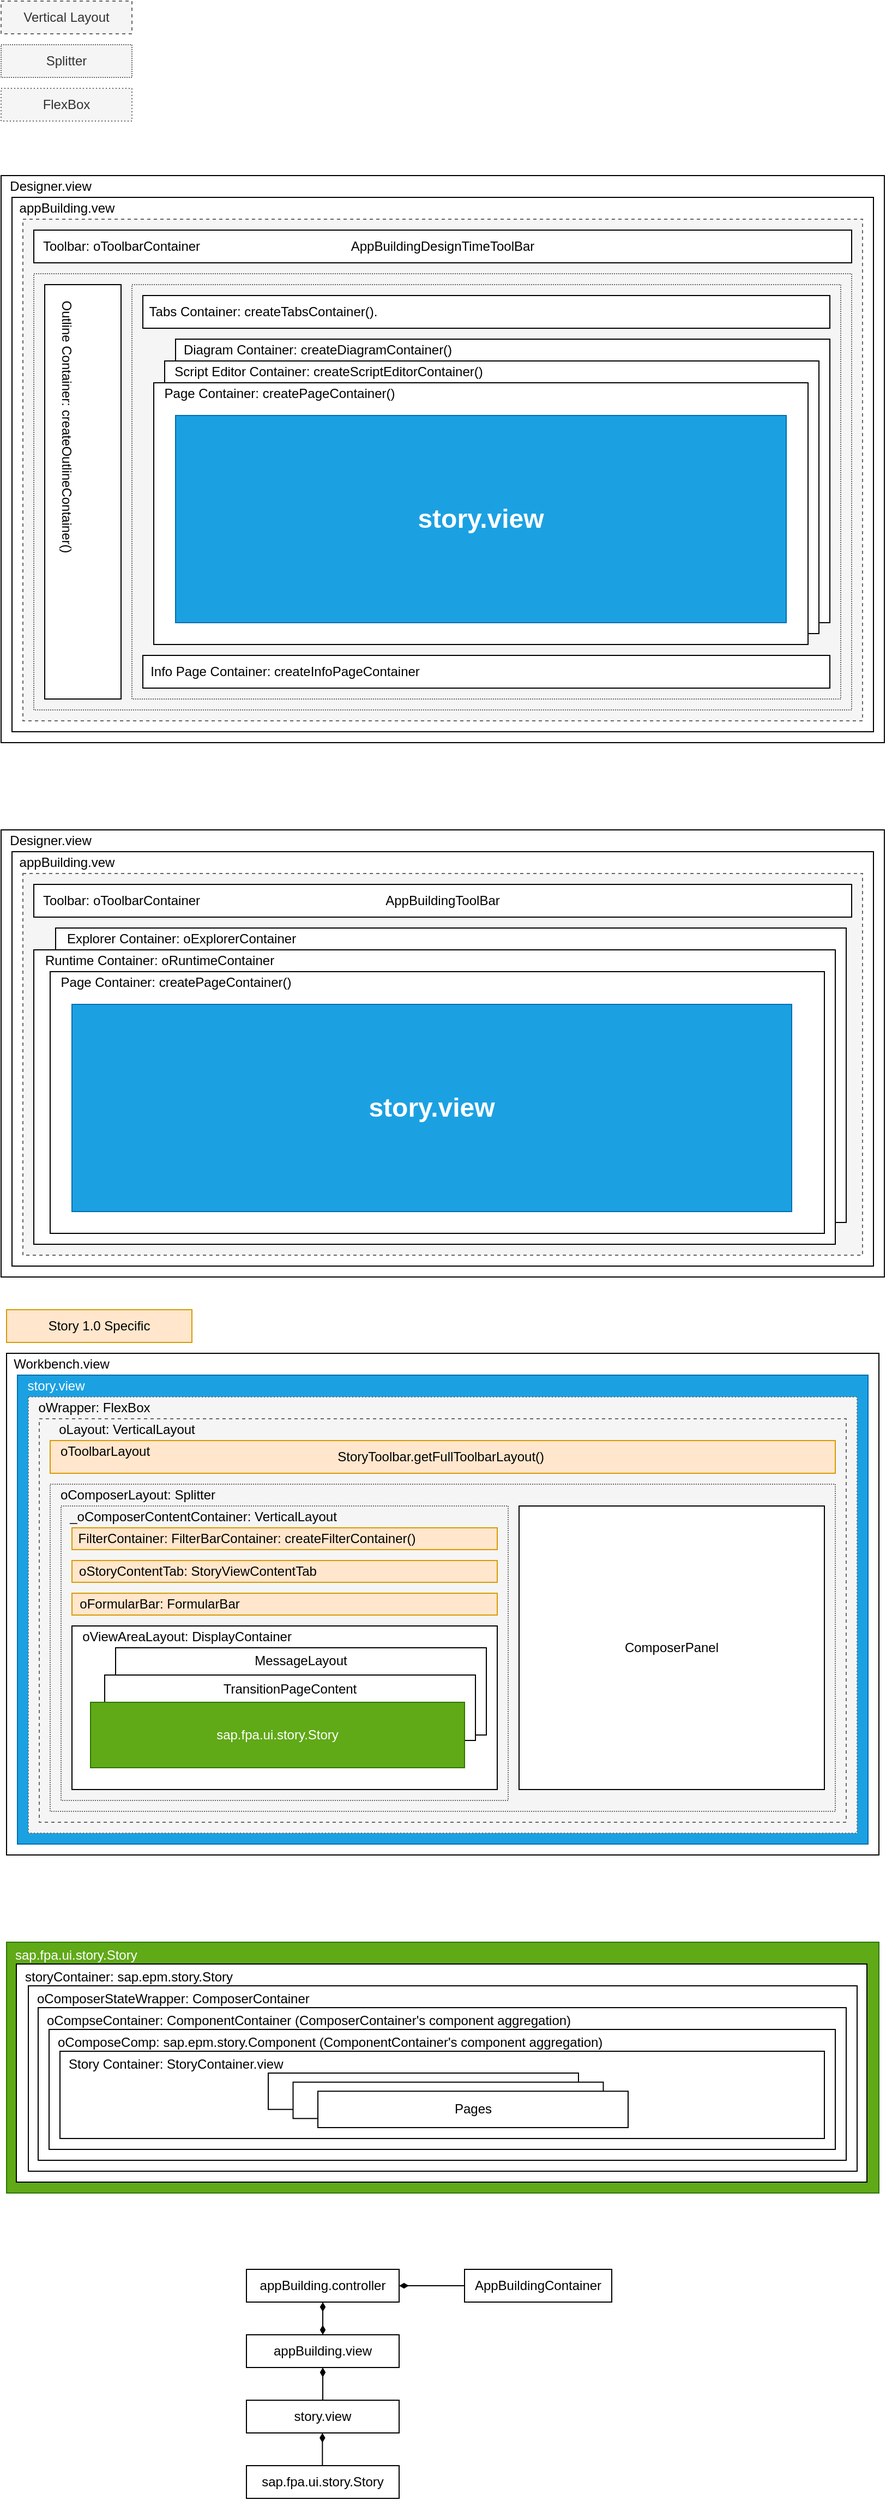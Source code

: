 <mxfile version="16.5.6" type="github">
  <diagram id="AxXM6GgRUO09YLC4cVxi" name="Page-1">
    <mxGraphModel dx="1690" dy="1687" grid="1" gridSize="10" guides="1" tooltips="1" connect="1" arrows="1" fold="1" page="1" pageScale="1" pageWidth="827" pageHeight="1169" math="0" shadow="0">
      <root>
        <mxCell id="0" />
        <mxCell id="1" parent="0" />
        <mxCell id="eWaai_W9yoFiloG1qLoo-25" value="Vertical Layout" style="rounded=0;whiteSpace=wrap;html=1;dashed=1;fillColor=#f5f5f5;strokeColor=#666666;fontColor=#333333;" parent="1" vertex="1">
          <mxGeometry x="-815" y="-1160" width="120" height="30" as="geometry" />
        </mxCell>
        <mxCell id="eWaai_W9yoFiloG1qLoo-26" value="Splitter" style="rounded=0;whiteSpace=wrap;html=1;dashed=1;fillColor=#f5f5f5;strokeColor=#666666;dashPattern=1 1;fontColor=#333333;" parent="1" vertex="1">
          <mxGeometry x="-815" y="-1120" width="120" height="30" as="geometry" />
        </mxCell>
        <mxCell id="eWaai_W9yoFiloG1qLoo-28" value="" style="rounded=0;whiteSpace=wrap;html=1;" parent="1" vertex="1">
          <mxGeometry x="-815" y="-400" width="810" height="410" as="geometry" />
        </mxCell>
        <mxCell id="eWaai_W9yoFiloG1qLoo-29" value="Designer.view" style="text;html=1;resizable=0;autosize=1;align=center;verticalAlign=middle;points=[];fillColor=none;strokeColor=none;rounded=0;" parent="1" vertex="1">
          <mxGeometry x="-815" y="-400" width="90" height="20" as="geometry" />
        </mxCell>
        <mxCell id="eWaai_W9yoFiloG1qLoo-30" value="" style="rounded=0;whiteSpace=wrap;html=1;" parent="1" vertex="1">
          <mxGeometry x="-805" y="-380" width="790" height="380" as="geometry" />
        </mxCell>
        <mxCell id="eWaai_W9yoFiloG1qLoo-31" value="appBuilding.vew" style="text;html=1;resizable=0;autosize=1;align=center;verticalAlign=middle;points=[];fillColor=none;strokeColor=none;rounded=0;" parent="1" vertex="1">
          <mxGeometry x="-805" y="-380" width="100" height="20" as="geometry" />
        </mxCell>
        <mxCell id="eWaai_W9yoFiloG1qLoo-32" value="" style="rounded=0;whiteSpace=wrap;html=1;dashed=1;fillColor=#f5f5f5;strokeColor=#666666;fontColor=#333333;" parent="1" vertex="1">
          <mxGeometry x="-795" y="-360" width="770" height="350" as="geometry" />
        </mxCell>
        <mxCell id="eWaai_W9yoFiloG1qLoo-33" value="AppBuildingToolBar" style="rounded=0;whiteSpace=wrap;html=1;" parent="1" vertex="1">
          <mxGeometry x="-785" y="-350" width="750" height="30" as="geometry" />
        </mxCell>
        <mxCell id="eWaai_W9yoFiloG1qLoo-34" value="Toolbar: oToolbarContainer" style="text;html=1;resizable=0;autosize=1;align=center;verticalAlign=middle;points=[];fillColor=none;strokeColor=none;rounded=0;" parent="1" vertex="1">
          <mxGeometry x="-785" y="-345" width="160" height="20" as="geometry" />
        </mxCell>
        <mxCell id="eWaai_W9yoFiloG1qLoo-41" value="" style="rounded=0;whiteSpace=wrap;html=1;" parent="1" vertex="1">
          <mxGeometry x="-765" y="-310" width="725" height="270" as="geometry" />
        </mxCell>
        <mxCell id="eWaai_W9yoFiloG1qLoo-42" value="Explorer Container: oExplorerContainer" style="text;html=1;resizable=0;autosize=1;align=center;verticalAlign=middle;points=[];fillColor=none;strokeColor=none;rounded=0;" parent="1" vertex="1">
          <mxGeometry x="-765" y="-310" width="230" height="20" as="geometry" />
        </mxCell>
        <mxCell id="eWaai_W9yoFiloG1qLoo-45" value="" style="rounded=0;whiteSpace=wrap;html=1;" parent="1" vertex="1">
          <mxGeometry x="-785" y="-290" width="735" height="270" as="geometry" />
        </mxCell>
        <mxCell id="eWaai_W9yoFiloG1qLoo-46" value="Runtime Container: oRuntimeContainer" style="text;html=1;resizable=0;autosize=1;align=center;verticalAlign=middle;points=[];fillColor=none;strokeColor=none;rounded=0;" parent="1" vertex="1">
          <mxGeometry x="-785" y="-290" width="230" height="20" as="geometry" />
        </mxCell>
        <mxCell id="eWaai_W9yoFiloG1qLoo-50" value="" style="group;fillColor=#0050ef;strokeColor=#001DBC;fontColor=#ffffff;" parent="1" vertex="1" connectable="0">
          <mxGeometry x="-815" y="-1000" width="810" height="520" as="geometry" />
        </mxCell>
        <mxCell id="eWaai_W9yoFiloG1qLoo-3" value="" style="rounded=0;whiteSpace=wrap;html=1;" parent="eWaai_W9yoFiloG1qLoo-50" vertex="1">
          <mxGeometry width="810" height="520" as="geometry" />
        </mxCell>
        <mxCell id="eWaai_W9yoFiloG1qLoo-4" value="Designer.view" style="text;html=1;resizable=0;autosize=1;align=center;verticalAlign=middle;points=[];fillColor=none;strokeColor=none;rounded=0;" parent="eWaai_W9yoFiloG1qLoo-50" vertex="1">
          <mxGeometry width="90" height="20" as="geometry" />
        </mxCell>
        <mxCell id="eWaai_W9yoFiloG1qLoo-5" value="" style="rounded=0;whiteSpace=wrap;html=1;" parent="eWaai_W9yoFiloG1qLoo-50" vertex="1">
          <mxGeometry x="10" y="20" width="790" height="490" as="geometry" />
        </mxCell>
        <mxCell id="eWaai_W9yoFiloG1qLoo-6" value="appBuilding.vew" style="text;html=1;resizable=0;autosize=1;align=center;verticalAlign=middle;points=[];fillColor=none;strokeColor=none;rounded=0;" parent="eWaai_W9yoFiloG1qLoo-50" vertex="1">
          <mxGeometry x="10" y="20" width="100" height="20" as="geometry" />
        </mxCell>
        <mxCell id="eWaai_W9yoFiloG1qLoo-7" value="" style="rounded=0;whiteSpace=wrap;html=1;dashed=1;fillColor=#f5f5f5;strokeColor=#666666;fontColor=#333333;" parent="eWaai_W9yoFiloG1qLoo-50" vertex="1">
          <mxGeometry x="20" y="40" width="770" height="460" as="geometry" />
        </mxCell>
        <mxCell id="eWaai_W9yoFiloG1qLoo-9" value="&lt;span&gt;AppBuildingDesignTimeToolBar&lt;/span&gt;" style="rounded=0;whiteSpace=wrap;html=1;" parent="eWaai_W9yoFiloG1qLoo-50" vertex="1">
          <mxGeometry x="30" y="50" width="750" height="30" as="geometry" />
        </mxCell>
        <mxCell id="eWaai_W9yoFiloG1qLoo-8" value="Toolbar: oToolbarContainer" style="text;html=1;resizable=0;autosize=1;align=center;verticalAlign=middle;points=[];fillColor=none;strokeColor=none;rounded=0;" parent="eWaai_W9yoFiloG1qLoo-50" vertex="1">
          <mxGeometry x="30" y="55" width="160" height="20" as="geometry" />
        </mxCell>
        <mxCell id="eWaai_W9yoFiloG1qLoo-10" value="" style="rounded=0;whiteSpace=wrap;html=1;dashed=1;dashPattern=1 1;fillColor=#f5f5f5;strokeColor=#666666;fontColor=#333333;" parent="eWaai_W9yoFiloG1qLoo-50" vertex="1">
          <mxGeometry x="30" y="90" width="750" height="400" as="geometry" />
        </mxCell>
        <mxCell id="eWaai_W9yoFiloG1qLoo-11" value="" style="rounded=0;whiteSpace=wrap;html=1;" parent="eWaai_W9yoFiloG1qLoo-50" vertex="1">
          <mxGeometry x="40" y="100" width="70" height="380" as="geometry" />
        </mxCell>
        <mxCell id="eWaai_W9yoFiloG1qLoo-12" value="Outline Container: createOutlineContainer()" style="text;html=1;resizable=0;autosize=1;align=center;verticalAlign=middle;points=[];fillColor=none;strokeColor=none;rounded=0;dashed=1;dashPattern=1 1;rotation=90;" parent="eWaai_W9yoFiloG1qLoo-50" vertex="1">
          <mxGeometry x="-65" y="220" width="250" height="20" as="geometry" />
        </mxCell>
        <mxCell id="eWaai_W9yoFiloG1qLoo-13" value="" style="rounded=0;whiteSpace=wrap;html=1;dashed=1;dashPattern=1 1;fillColor=#f5f5f5;strokeColor=#666666;fontColor=#333333;" parent="eWaai_W9yoFiloG1qLoo-50" vertex="1">
          <mxGeometry x="120" y="100" width="650" height="380" as="geometry" />
        </mxCell>
        <mxCell id="eWaai_W9yoFiloG1qLoo-14" value="" style="rounded=0;whiteSpace=wrap;html=1;" parent="eWaai_W9yoFiloG1qLoo-50" vertex="1">
          <mxGeometry x="130" y="110" width="630" height="30" as="geometry" />
        </mxCell>
        <mxCell id="eWaai_W9yoFiloG1qLoo-15" value="Tabs Container: createTabsContainer()." style="text;html=1;resizable=0;autosize=1;align=center;verticalAlign=middle;points=[];fillColor=none;strokeColor=none;rounded=0;" parent="eWaai_W9yoFiloG1qLoo-50" vertex="1">
          <mxGeometry x="130" y="115" width="220" height="20" as="geometry" />
        </mxCell>
        <mxCell id="eWaai_W9yoFiloG1qLoo-16" value="" style="rounded=0;whiteSpace=wrap;html=1;" parent="eWaai_W9yoFiloG1qLoo-50" vertex="1">
          <mxGeometry x="160" y="150" width="600" height="260" as="geometry" />
        </mxCell>
        <mxCell id="eWaai_W9yoFiloG1qLoo-17" value="Diagram Container: createDiagramContainer()" style="text;html=1;resizable=0;autosize=1;align=center;verticalAlign=middle;points=[];fillColor=none;strokeColor=none;rounded=0;" parent="eWaai_W9yoFiloG1qLoo-50" vertex="1">
          <mxGeometry x="160" y="150" width="260" height="20" as="geometry" />
        </mxCell>
        <mxCell id="eWaai_W9yoFiloG1qLoo-18" value="" style="rounded=0;whiteSpace=wrap;html=1;" parent="eWaai_W9yoFiloG1qLoo-50" vertex="1">
          <mxGeometry x="150" y="170" width="600" height="250" as="geometry" />
        </mxCell>
        <mxCell id="eWaai_W9yoFiloG1qLoo-19" value="Script Editor Container: createScriptEditorContainer()" style="text;html=1;resizable=0;autosize=1;align=center;verticalAlign=middle;points=[];fillColor=none;strokeColor=none;rounded=0;" parent="eWaai_W9yoFiloG1qLoo-50" vertex="1">
          <mxGeometry x="150" y="170" width="300" height="20" as="geometry" />
        </mxCell>
        <mxCell id="eWaai_W9yoFiloG1qLoo-20" value="" style="rounded=0;whiteSpace=wrap;html=1;" parent="eWaai_W9yoFiloG1qLoo-50" vertex="1">
          <mxGeometry x="140" y="190" width="600" height="240" as="geometry" />
        </mxCell>
        <mxCell id="eWaai_W9yoFiloG1qLoo-21" value="Page Container: createPageContainer()" style="text;html=1;resizable=0;autosize=1;align=center;verticalAlign=middle;points=[];fillColor=none;strokeColor=none;rounded=0;" parent="eWaai_W9yoFiloG1qLoo-50" vertex="1">
          <mxGeometry x="140" y="190" width="230" height="20" as="geometry" />
        </mxCell>
        <mxCell id="eWaai_W9yoFiloG1qLoo-22" value="" style="rounded=0;whiteSpace=wrap;html=1;" parent="eWaai_W9yoFiloG1qLoo-50" vertex="1">
          <mxGeometry x="130" y="440" width="630" height="30" as="geometry" />
        </mxCell>
        <mxCell id="eWaai_W9yoFiloG1qLoo-23" value="Info Page Container: createInfoPageContainer" style="text;html=1;resizable=0;autosize=1;align=center;verticalAlign=middle;points=[];fillColor=none;strokeColor=none;rounded=0;" parent="eWaai_W9yoFiloG1qLoo-50" vertex="1">
          <mxGeometry x="130" y="445" width="260" height="20" as="geometry" />
        </mxCell>
        <mxCell id="eWaai_W9yoFiloG1qLoo-24" value="&lt;h1&gt;story.view&lt;/h1&gt;" style="rounded=0;whiteSpace=wrap;html=1;fillColor=#1ba1e2;strokeColor=#006EAF;fontColor=#ffffff;" parent="eWaai_W9yoFiloG1qLoo-50" vertex="1">
          <mxGeometry x="160" y="220" width="560" height="190" as="geometry" />
        </mxCell>
        <mxCell id="eWaai_W9yoFiloG1qLoo-51" value="" style="rounded=0;whiteSpace=wrap;html=1;" parent="1" vertex="1">
          <mxGeometry x="-770" y="-270" width="710" height="240" as="geometry" />
        </mxCell>
        <mxCell id="eWaai_W9yoFiloG1qLoo-52" value="Page Container: createPageContainer()" style="text;html=1;resizable=0;autosize=1;align=center;verticalAlign=middle;points=[];fillColor=none;strokeColor=none;rounded=0;" parent="1" vertex="1">
          <mxGeometry x="-770" y="-270" width="230" height="20" as="geometry" />
        </mxCell>
        <mxCell id="eWaai_W9yoFiloG1qLoo-53" value="&lt;h1&gt;story.view&lt;/h1&gt;" style="rounded=0;whiteSpace=wrap;html=1;fillColor=#1ba1e2;strokeColor=#006EAF;fontColor=#ffffff;" parent="1" vertex="1">
          <mxGeometry x="-750" y="-240" width="660" height="190" as="geometry" />
        </mxCell>
        <mxCell id="k0U_fyirmIOrg5pe5Uyk-6" value="" style="group" vertex="1" connectable="0" parent="1">
          <mxGeometry x="-810" y="80" width="800" height="460" as="geometry" />
        </mxCell>
        <mxCell id="k0U_fyirmIOrg5pe5Uyk-1" value="" style="rounded=0;whiteSpace=wrap;html=1;" vertex="1" parent="k0U_fyirmIOrg5pe5Uyk-6">
          <mxGeometry width="800" height="460" as="geometry" />
        </mxCell>
        <mxCell id="k0U_fyirmIOrg5pe5Uyk-2" value="Workbench.view" style="text;html=1;resizable=0;autosize=1;align=center;verticalAlign=middle;points=[];fillColor=none;strokeColor=none;rounded=0;" vertex="1" parent="k0U_fyirmIOrg5pe5Uyk-6">
          <mxGeometry width="100" height="20" as="geometry" />
        </mxCell>
        <mxCell id="k0U_fyirmIOrg5pe5Uyk-8" value="" style="group;fillColor=#1ba1e2;fontColor=#ffffff;strokeColor=#006EAF;" vertex="1" connectable="0" parent="k0U_fyirmIOrg5pe5Uyk-6">
          <mxGeometry x="10" y="20" width="780" height="430" as="geometry" />
        </mxCell>
        <mxCell id="k0U_fyirmIOrg5pe5Uyk-4" value="" style="rounded=0;whiteSpace=wrap;html=1;fillColor=#1ba1e2;strokeColor=#006EAF;fontColor=#ffffff;" vertex="1" parent="k0U_fyirmIOrg5pe5Uyk-8">
          <mxGeometry width="780" height="430" as="geometry" />
        </mxCell>
        <mxCell id="k0U_fyirmIOrg5pe5Uyk-7" value="&lt;font color=&quot;#ffffff&quot;&gt;story.view&lt;/font&gt;" style="text;html=1;resizable=0;autosize=1;align=center;verticalAlign=middle;points=[];fillColor=none;strokeColor=none;rounded=0;" vertex="1" parent="k0U_fyirmIOrg5pe5Uyk-8">
          <mxGeometry width="70" height="20" as="geometry" />
        </mxCell>
        <mxCell id="k0U_fyirmIOrg5pe5Uyk-10" value="" style="rounded=0;whiteSpace=wrap;html=1;fillColor=#f5f5f5;fontColor=#333333;strokeColor=#666666;dashed=1;dashPattern=1 2;" vertex="1" parent="k0U_fyirmIOrg5pe5Uyk-8">
          <mxGeometry x="10" y="20" width="760" height="400" as="geometry" />
        </mxCell>
        <mxCell id="k0U_fyirmIOrg5pe5Uyk-11" value="" style="rounded=0;whiteSpace=wrap;html=1;dashed=1;fillColor=#f5f5f5;strokeColor=#666666;fontColor=#333333;" vertex="1" parent="k0U_fyirmIOrg5pe5Uyk-8">
          <mxGeometry x="20" y="40" width="740" height="370" as="geometry" />
        </mxCell>
        <mxCell id="k0U_fyirmIOrg5pe5Uyk-12" value="oLayout: VerticalLayout" style="text;html=1;resizable=0;autosize=1;align=center;verticalAlign=middle;points=[];fillColor=none;strokeColor=none;rounded=0;dashed=1;dashPattern=1 2;" vertex="1" parent="k0U_fyirmIOrg5pe5Uyk-8">
          <mxGeometry x="30" y="40" width="140" height="20" as="geometry" />
        </mxCell>
        <mxCell id="k0U_fyirmIOrg5pe5Uyk-14" value="oWrapper: FlexBox" style="text;html=1;resizable=0;autosize=1;align=center;verticalAlign=middle;points=[];fillColor=none;strokeColor=none;rounded=0;dashed=1;dashPattern=1 2;" vertex="1" parent="k0U_fyirmIOrg5pe5Uyk-8">
          <mxGeometry x="10" y="20" width="120" height="20" as="geometry" />
        </mxCell>
        <mxCell id="k0U_fyirmIOrg5pe5Uyk-16" value="StoryToolbar.getFullToolbarLayout()&amp;nbsp;" style="rounded=0;whiteSpace=wrap;html=1;fillColor=#ffe6cc;strokeColor=#d79b00;" vertex="1" parent="k0U_fyirmIOrg5pe5Uyk-8">
          <mxGeometry x="30" y="60" width="720" height="30" as="geometry" />
        </mxCell>
        <mxCell id="k0U_fyirmIOrg5pe5Uyk-17" value="oToolbarLayout" style="text;html=1;resizable=0;autosize=1;align=center;verticalAlign=middle;points=[];fillColor=none;strokeColor=none;rounded=0;" vertex="1" parent="k0U_fyirmIOrg5pe5Uyk-8">
          <mxGeometry x="30" y="60" width="100" height="20" as="geometry" />
        </mxCell>
        <mxCell id="k0U_fyirmIOrg5pe5Uyk-21" value="" style="group" vertex="1" connectable="0" parent="k0U_fyirmIOrg5pe5Uyk-8">
          <mxGeometry x="30" y="100" width="720" height="300" as="geometry" />
        </mxCell>
        <mxCell id="k0U_fyirmIOrg5pe5Uyk-18" value="" style="rounded=0;whiteSpace=wrap;html=1;dashed=1;fillColor=#f5f5f5;strokeColor=#666666;dashPattern=1 1;fontColor=#333333;" vertex="1" parent="k0U_fyirmIOrg5pe5Uyk-21">
          <mxGeometry width="720" height="300" as="geometry" />
        </mxCell>
        <mxCell id="k0U_fyirmIOrg5pe5Uyk-19" value="oComposerLayout: Splitter" style="text;html=1;resizable=0;autosize=1;align=center;verticalAlign=middle;points=[];fillColor=none;strokeColor=none;rounded=0;" vertex="1" parent="k0U_fyirmIOrg5pe5Uyk-21">
          <mxGeometry width="160" height="20" as="geometry" />
        </mxCell>
        <mxCell id="k0U_fyirmIOrg5pe5Uyk-41" value="ComposerPanel" style="rounded=0;whiteSpace=wrap;html=1;" vertex="1" parent="k0U_fyirmIOrg5pe5Uyk-21">
          <mxGeometry x="430" y="20" width="280" height="260" as="geometry" />
        </mxCell>
        <mxCell id="k0U_fyirmIOrg5pe5Uyk-9" value="FlexBox" style="rounded=0;whiteSpace=wrap;html=1;fillColor=#f5f5f5;fontColor=#333333;strokeColor=#666666;dashed=1;dashPattern=1 2;" vertex="1" parent="1">
          <mxGeometry x="-815" y="-1080" width="120" height="30" as="geometry" />
        </mxCell>
        <mxCell id="k0U_fyirmIOrg5pe5Uyk-22" value="" style="group;verticalAlign=middle;" vertex="1" connectable="0" parent="1">
          <mxGeometry x="-760" y="220" width="410" height="270" as="geometry" />
        </mxCell>
        <mxCell id="k0U_fyirmIOrg5pe5Uyk-23" value="" style="rounded=0;whiteSpace=wrap;html=1;dashed=1;fillColor=#f5f5f5;strokeColor=#666666;dashPattern=1 1;fontColor=#333333;" vertex="1" parent="k0U_fyirmIOrg5pe5Uyk-22">
          <mxGeometry width="410" height="270" as="geometry" />
        </mxCell>
        <mxCell id="k0U_fyirmIOrg5pe5Uyk-24" value="_oComposerContentContainer: VerticalLayout" style="text;html=1;resizable=0;autosize=1;align=center;verticalAlign=middle;points=[];fillColor=none;strokeColor=none;rounded=0;" vertex="1" parent="k0U_fyirmIOrg5pe5Uyk-22">
          <mxGeometry width="260" height="20" as="geometry" />
        </mxCell>
        <mxCell id="k0U_fyirmIOrg5pe5Uyk-29" value="" style="group;fillColor=#ffe6cc;strokeColor=#d79b00;" vertex="1" connectable="0" parent="k0U_fyirmIOrg5pe5Uyk-22">
          <mxGeometry x="10" y="50" width="390" height="20" as="geometry" />
        </mxCell>
        <mxCell id="k0U_fyirmIOrg5pe5Uyk-30" value="" style="rounded=0;whiteSpace=wrap;html=1;fillColor=#ffe6cc;strokeColor=#d79b00;" vertex="1" parent="k0U_fyirmIOrg5pe5Uyk-29">
          <mxGeometry width="390" height="20" as="geometry" />
        </mxCell>
        <mxCell id="k0U_fyirmIOrg5pe5Uyk-31" value="oStoryContentTab: StoryViewContentTab" style="text;html=1;resizable=0;autosize=1;align=center;verticalAlign=middle;points=[];fillColor=none;strokeColor=none;rounded=0;" vertex="1" parent="k0U_fyirmIOrg5pe5Uyk-29">
          <mxGeometry width="230" height="20" as="geometry" />
        </mxCell>
        <mxCell id="k0U_fyirmIOrg5pe5Uyk-35" value="" style="rounded=0;whiteSpace=wrap;html=1;" vertex="1" parent="k0U_fyirmIOrg5pe5Uyk-22">
          <mxGeometry x="10" y="110" width="390" height="150" as="geometry" />
        </mxCell>
        <mxCell id="k0U_fyirmIOrg5pe5Uyk-36" value="oViewAreaLayout: DisplayContainer" style="text;html=1;resizable=0;autosize=1;align=center;verticalAlign=middle;points=[];fillColor=none;strokeColor=none;rounded=0;" vertex="1" parent="k0U_fyirmIOrg5pe5Uyk-22">
          <mxGeometry x="10" y="110" width="210" height="20" as="geometry" />
        </mxCell>
        <mxCell id="k0U_fyirmIOrg5pe5Uyk-38" value="MessageLayout" style="rounded=0;whiteSpace=wrap;html=1;verticalAlign=top;spacing=0;" vertex="1" parent="k0U_fyirmIOrg5pe5Uyk-22">
          <mxGeometry x="50" y="130" width="340" height="80" as="geometry" />
        </mxCell>
        <mxCell id="k0U_fyirmIOrg5pe5Uyk-39" value="TransitionPageContent" style="rounded=0;whiteSpace=wrap;html=1;verticalAlign=top;spacing=1;" vertex="1" parent="k0U_fyirmIOrg5pe5Uyk-22">
          <mxGeometry x="40" y="155" width="340" height="60" as="geometry" />
        </mxCell>
        <mxCell id="k0U_fyirmIOrg5pe5Uyk-40" value="sap.fpa.ui.story.Story" style="rounded=0;whiteSpace=wrap;html=1;verticalAlign=middle;spacing=1;fillColor=#60a917;strokeColor=#2D7600;fontColor=#ffffff;" vertex="1" parent="k0U_fyirmIOrg5pe5Uyk-22">
          <mxGeometry x="27" y="180" width="343" height="60" as="geometry" />
        </mxCell>
        <mxCell id="k0U_fyirmIOrg5pe5Uyk-28" value="" style="group;fillColor=#ffe6cc;strokeColor=#d79b00;" vertex="1" connectable="0" parent="1">
          <mxGeometry x="-750" y="240" width="390" height="20" as="geometry" />
        </mxCell>
        <mxCell id="k0U_fyirmIOrg5pe5Uyk-26" value="" style="rounded=0;whiteSpace=wrap;html=1;fillColor=#ffe6cc;strokeColor=#d79b00;" vertex="1" parent="k0U_fyirmIOrg5pe5Uyk-28">
          <mxGeometry width="390" height="20" as="geometry" />
        </mxCell>
        <mxCell id="k0U_fyirmIOrg5pe5Uyk-27" value="FilterContainer: FilterBarContainer: createFilterContainer()" style="text;html=1;resizable=0;autosize=1;align=center;verticalAlign=middle;points=[];fillColor=none;strokeColor=none;rounded=0;" vertex="1" parent="k0U_fyirmIOrg5pe5Uyk-28">
          <mxGeometry width="320" height="20" as="geometry" />
        </mxCell>
        <mxCell id="k0U_fyirmIOrg5pe5Uyk-32" value="" style="group" vertex="1" connectable="0" parent="1">
          <mxGeometry x="-750" y="300" width="390" height="20" as="geometry" />
        </mxCell>
        <mxCell id="k0U_fyirmIOrg5pe5Uyk-33" value="" style="rounded=0;whiteSpace=wrap;html=1;fillColor=#ffe6cc;strokeColor=#d79b00;" vertex="1" parent="k0U_fyirmIOrg5pe5Uyk-32">
          <mxGeometry width="390" height="20" as="geometry" />
        </mxCell>
        <mxCell id="k0U_fyirmIOrg5pe5Uyk-34" value="oFormularBar: FormularBar" style="text;html=1;resizable=0;autosize=1;align=center;verticalAlign=middle;points=[];fillColor=none;strokeColor=none;rounded=0;" vertex="1" parent="k0U_fyirmIOrg5pe5Uyk-32">
          <mxGeometry width="160" height="20" as="geometry" />
        </mxCell>
        <mxCell id="k0U_fyirmIOrg5pe5Uyk-42" value="sap.fpa.ui.story.Story" style="rounded=0;whiteSpace=wrap;html=1;verticalAlign=top;spacing=0;fillColor=#60a917;strokeColor=#2D7600;align=left;spacingLeft=8;fontColor=#ffffff;" vertex="1" parent="1">
          <mxGeometry x="-810" y="620" width="800" height="230" as="geometry" />
        </mxCell>
        <mxCell id="k0U_fyirmIOrg5pe5Uyk-43" value="storyContainer: sap.epm.story.Story&amp;nbsp;" style="rounded=0;whiteSpace=wrap;html=1;verticalAlign=top;align=left;spacing=0;spacingLeft=8;" vertex="1" parent="1">
          <mxGeometry x="-801" y="640" width="780" height="200" as="geometry" />
        </mxCell>
        <mxCell id="k0U_fyirmIOrg5pe5Uyk-45" value="oComposerStateWrapper: ComposerContainer" style="rounded=0;whiteSpace=wrap;html=1;verticalAlign=top;align=left;spacing=0;spacingLeft=8;" vertex="1" parent="1">
          <mxGeometry x="-790" y="660" width="760" height="170" as="geometry" />
        </mxCell>
        <mxCell id="k0U_fyirmIOrg5pe5Uyk-46" value="oCompseContainer: ComponentContainer (ComposerContainer&#39;s component aggregation)" style="rounded=0;whiteSpace=wrap;html=1;verticalAlign=top;align=left;spacing=0;spacingLeft=8;" vertex="1" parent="1">
          <mxGeometry x="-781" y="680" width="741" height="140" as="geometry" />
        </mxCell>
        <mxCell id="k0U_fyirmIOrg5pe5Uyk-48" value="oComposeComp: sap.epm.story.Component (ComponentContainer&#39;s component aggregation)" style="rounded=0;whiteSpace=wrap;html=1;verticalAlign=top;align=left;spacing=0;spacingLeft=8;" vertex="1" parent="1">
          <mxGeometry x="-771" y="700" width="721" height="110" as="geometry" />
        </mxCell>
        <mxCell id="k0U_fyirmIOrg5pe5Uyk-49" value="Story Container: StoryContainer.view" style="rounded=0;whiteSpace=wrap;html=1;verticalAlign=top;align=left;spacing=0;spacingLeft=8;" vertex="1" parent="1">
          <mxGeometry x="-761" y="720" width="701" height="80" as="geometry" />
        </mxCell>
        <mxCell id="k0U_fyirmIOrg5pe5Uyk-53" value="" style="group" vertex="1" connectable="0" parent="1">
          <mxGeometry x="-570" y="740" width="330" height="50" as="geometry" />
        </mxCell>
        <mxCell id="k0U_fyirmIOrg5pe5Uyk-50" value="" style="rounded=0;whiteSpace=wrap;html=1;" vertex="1" parent="k0U_fyirmIOrg5pe5Uyk-53">
          <mxGeometry width="284.483" height="33.333" as="geometry" />
        </mxCell>
        <mxCell id="k0U_fyirmIOrg5pe5Uyk-51" value="" style="rounded=0;whiteSpace=wrap;html=1;" vertex="1" parent="k0U_fyirmIOrg5pe5Uyk-53">
          <mxGeometry x="22.759" y="8.333" width="284.483" height="33.333" as="geometry" />
        </mxCell>
        <mxCell id="k0U_fyirmIOrg5pe5Uyk-52" value="Pages" style="rounded=0;whiteSpace=wrap;html=1;" vertex="1" parent="k0U_fyirmIOrg5pe5Uyk-53">
          <mxGeometry x="45.517" y="16.667" width="284.483" height="33.333" as="geometry" />
        </mxCell>
        <mxCell id="k0U_fyirmIOrg5pe5Uyk-54" value="Story 1.0 Specific" style="rounded=0;whiteSpace=wrap;html=1;fillColor=#ffe6cc;strokeColor=#d79b00;" vertex="1" parent="1">
          <mxGeometry x="-810" y="40" width="170" height="30" as="geometry" />
        </mxCell>
        <mxCell id="k0U_fyirmIOrg5pe5Uyk-55" value="&lt;font color=&quot;#000000&quot;&gt;appBuilding.controller&lt;/font&gt;" style="rounded=0;whiteSpace=wrap;html=1;fontColor=#FFFFFF;" vertex="1" parent="1">
          <mxGeometry x="-590" y="920" width="140" height="30" as="geometry" />
        </mxCell>
        <mxCell id="k0U_fyirmIOrg5pe5Uyk-58" style="rounded=0;orthogonalLoop=1;jettySize=auto;html=1;fontColor=#000000;entryX=0.5;entryY=1;entryDx=0;entryDy=0;endArrow=diamondThin;endFill=1;strokeColor=default;startArrow=diamondThin;startFill=1;exitX=0.5;exitY=0;exitDx=0;exitDy=0;" edge="1" parent="1" source="k0U_fyirmIOrg5pe5Uyk-56" target="k0U_fyirmIOrg5pe5Uyk-55">
          <mxGeometry relative="1" as="geometry" />
        </mxCell>
        <mxCell id="k0U_fyirmIOrg5pe5Uyk-56" value="&lt;font color=&quot;#000000&quot;&gt;appBuilding.view&lt;/font&gt;" style="rounded=0;whiteSpace=wrap;html=1;fontColor=#FFFFFF;" vertex="1" parent="1">
          <mxGeometry x="-590" y="980" width="140" height="30" as="geometry" />
        </mxCell>
        <mxCell id="k0U_fyirmIOrg5pe5Uyk-59" value="" style="edgeStyle=none;rounded=0;orthogonalLoop=1;jettySize=auto;html=1;fontColor=#000000;endArrow=diamondThin;endFill=1;" edge="1" parent="1" source="k0U_fyirmIOrg5pe5Uyk-57" target="k0U_fyirmIOrg5pe5Uyk-55">
          <mxGeometry relative="1" as="geometry" />
        </mxCell>
        <mxCell id="k0U_fyirmIOrg5pe5Uyk-57" value="&lt;font color=&quot;#000000&quot;&gt;AppBuildingContainer&lt;/font&gt;" style="rounded=0;whiteSpace=wrap;html=1;fontColor=#FFFFFF;" vertex="1" parent="1">
          <mxGeometry x="-390" y="920" width="135" height="30" as="geometry" />
        </mxCell>
        <mxCell id="k0U_fyirmIOrg5pe5Uyk-61" style="edgeStyle=none;rounded=0;orthogonalLoop=1;jettySize=auto;html=1;entryX=0.5;entryY=1;entryDx=0;entryDy=0;fontColor=#000000;startArrow=none;startFill=0;endArrow=diamondThin;endFill=1;strokeColor=default;" edge="1" parent="1" source="k0U_fyirmIOrg5pe5Uyk-60" target="k0U_fyirmIOrg5pe5Uyk-56">
          <mxGeometry relative="1" as="geometry" />
        </mxCell>
        <mxCell id="k0U_fyirmIOrg5pe5Uyk-60" value="story.view" style="rounded=0;whiteSpace=wrap;html=1;fontColor=#000000;" vertex="1" parent="1">
          <mxGeometry x="-590" y="1040" width="140" height="30" as="geometry" />
        </mxCell>
        <mxCell id="k0U_fyirmIOrg5pe5Uyk-62" value="sap.fpa.ui.story.Story" style="rounded=0;whiteSpace=wrap;html=1;fontColor=#000000;" vertex="1" parent="1">
          <mxGeometry x="-590" y="1100" width="140" height="30" as="geometry" />
        </mxCell>
        <mxCell id="k0U_fyirmIOrg5pe5Uyk-64" style="edgeStyle=none;rounded=0;orthogonalLoop=1;jettySize=auto;html=1;entryX=0.5;entryY=1;entryDx=0;entryDy=0;fontColor=#000000;startArrow=none;startFill=0;endArrow=diamondThin;endFill=1;strokeColor=default;" edge="1" parent="1">
          <mxGeometry relative="1" as="geometry">
            <mxPoint x="-520.33" y="1100" as="sourcePoint" />
            <mxPoint x="-520.33" y="1070" as="targetPoint" />
          </mxGeometry>
        </mxCell>
      </root>
    </mxGraphModel>
  </diagram>
</mxfile>
